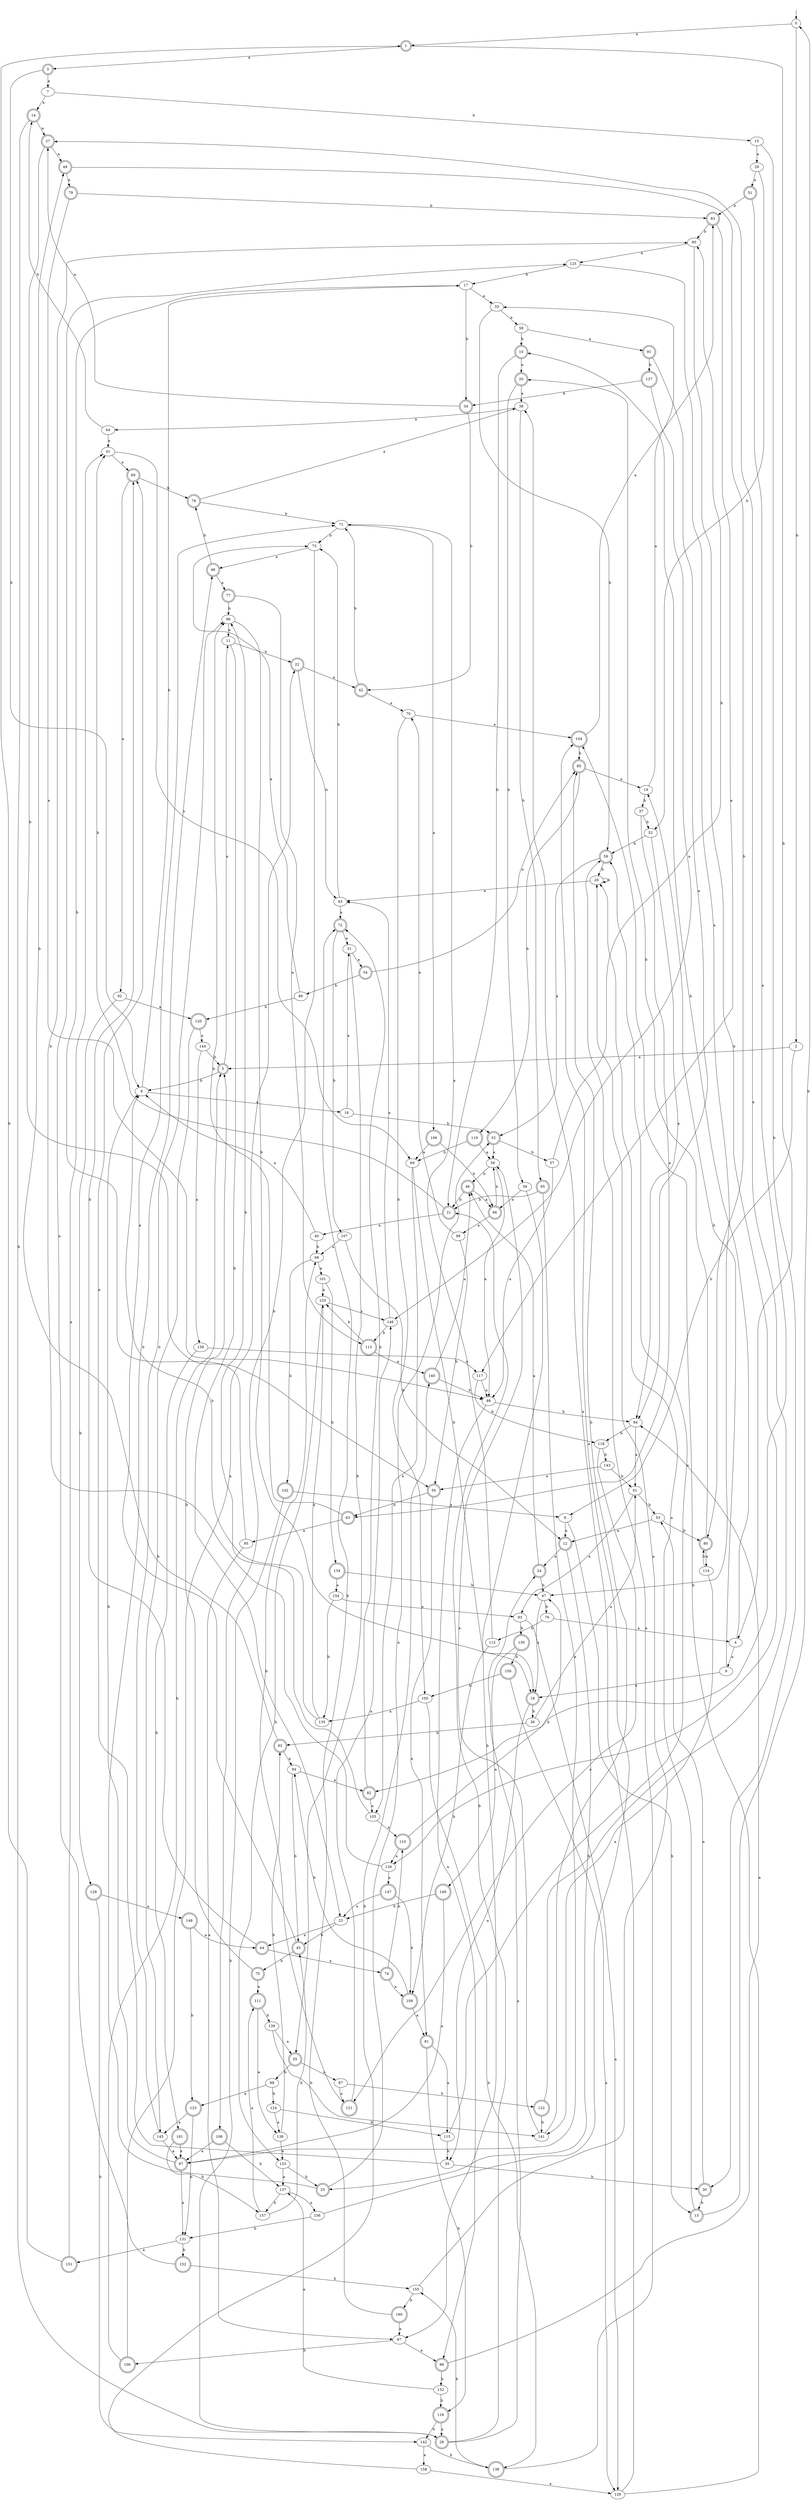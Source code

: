 digraph RandomDFA {
  __start0 [label="", shape=none];
  __start0 -> 0 [label=""];
  0 [shape=circle]
  0 -> 1 [label="a"]
  0 -> 2 [label="b"]
  1 [shape=doublecircle]
  1 -> 3 [label="a"]
  1 -> 4 [label="b"]
  2
  2 -> 5 [label="a"]
  2 -> 6 [label="b"]
  3 [shape=doublecircle]
  3 -> 7 [label="a"]
  3 -> 8 [label="b"]
  4
  4 -> 9 [label="a"]
  4 -> 10 [label="b"]
  5 [shape=doublecircle]
  5 -> 11 [label="a"]
  5 -> 8 [label="b"]
  6
  6 -> 12 [label="a"]
  6 -> 13 [label="b"]
  7
  7 -> 14 [label="a"]
  7 -> 15 [label="b"]
  8
  8 -> 16 [label="a"]
  8 -> 17 [label="b"]
  9
  9 -> 18 [label="a"]
  9 -> 19 [label="b"]
  10 [shape=doublecircle]
  10 -> 20 [label="a"]
  10 -> 21 [label="b"]
  11
  11 -> 22 [label="a"]
  11 -> 23 [label="b"]
  12 [shape=doublecircle]
  12 -> 24 [label="a"]
  12 -> 25 [label="b"]
  13 [shape=doublecircle]
  13 -> 26 [label="a"]
  13 -> 0 [label="b"]
  14 [shape=doublecircle]
  14 -> 27 [label="a"]
  14 -> 28 [label="b"]
  15
  15 -> 29 [label="a"]
  15 -> 30 [label="b"]
  16
  16 -> 31 [label="a"]
  16 -> 32 [label="b"]
  17
  17 -> 33 [label="a"]
  17 -> 34 [label="b"]
  18 [shape=doublecircle]
  18 -> 35 [label="a"]
  18 -> 36 [label="b"]
  19
  19 -> 33 [label="a"]
  19 -> 37 [label="b"]
  20 [shape=doublecircle]
  20 -> 38 [label="a"]
  20 -> 39 [label="b"]
  21 [shape=doublecircle]
  21 -> 40 [label="a"]
  21 -> 41 [label="b"]
  22 [shape=doublecircle]
  22 -> 42 [label="a"]
  22 -> 43 [label="b"]
  23
  23 -> 44 [label="a"]
  23 -> 45 [label="b"]
  24 [shape=doublecircle]
  24 -> 46 [label="a"]
  24 -> 47 [label="b"]
  25 [shape=doublecircle]
  25 -> 32 [label="a"]
  25 -> 48 [label="b"]
  26
  26 -> 43 [label="a"]
  26 -> 26 [label="b"]
  27 [shape=doublecircle]
  27 -> 49 [label="a"]
  27 -> 50 [label="b"]
  28 [shape=doublecircle]
  28 -> 24 [label="a"]
  28 -> 21 [label="b"]
  29
  29 -> 51 [label="a"]
  29 -> 52 [label="b"]
  30 [shape=doublecircle]
  30 -> 53 [label="a"]
  30 -> 13 [label="b"]
  31
  31 -> 54 [label="a"]
  31 -> 55 [label="b"]
  32 [shape=doublecircle]
  32 -> 56 [label="a"]
  32 -> 57 [label="b"]
  33
  33 -> 58 [label="a"]
  33 -> 59 [label="b"]
  34 [shape=doublecircle]
  34 -> 27 [label="a"]
  34 -> 42 [label="b"]
  35
  35 -> 60 [label="a"]
  35 -> 30 [label="b"]
  36
  36 -> 61 [label="a"]
  36 -> 62 [label="b"]
  37
  37 -> 63 [label="a"]
  37 -> 52 [label="b"]
  38
  38 -> 64 [label="a"]
  38 -> 65 [label="b"]
  39
  39 -> 66 [label="a"]
  39 -> 67 [label="b"]
  40
  40 -> 8 [label="a"]
  40 -> 68 [label="b"]
  41
  41 -> 60 [label="a"]
  41 -> 69 [label="b"]
  42 [shape=doublecircle]
  42 -> 70 [label="a"]
  42 -> 71 [label="b"]
  43
  43 -> 72 [label="a"]
  43 -> 73 [label="b"]
  44 [shape=doublecircle]
  44 -> 74 [label="a"]
  44 -> 60 [label="b"]
  45 [shape=doublecircle]
  45 -> 71 [label="a"]
  45 -> 75 [label="b"]
  46 [shape=doublecircle]
  46 -> 66 [label="a"]
  46 -> 21 [label="b"]
  47
  47 -> 18 [label="a"]
  47 -> 76 [label="b"]
  48 [shape=doublecircle]
  48 -> 77 [label="a"]
  48 -> 78 [label="b"]
  49 [shape=doublecircle]
  49 -> 79 [label="a"]
  49 -> 80 [label="b"]
  50 [shape=doublecircle]
  50 -> 81 [label="a"]
  50 -> 63 [label="b"]
  51 [shape=doublecircle]
  51 -> 82 [label="a"]
  51 -> 83 [label="b"]
  52
  52 -> 84 [label="a"]
  52 -> 59 [label="b"]
  53
  53 -> 12 [label="a"]
  53 -> 80 [label="b"]
  54 [shape=doublecircle]
  54 -> 85 [label="a"]
  54 -> 86 [label="b"]
  55 [shape=doublecircle]
  55 -> 87 [label="a"]
  55 -> 88 [label="b"]
  56
  56 -> 89 [label="a"]
  56 -> 46 [label="b"]
  57
  57 -> 89 [label="a"]
  57 -> 90 [label="b"]
  58
  58 -> 91 [label="a"]
  58 -> 10 [label="b"]
  59 [shape=doublecircle]
  59 -> 32 [label="a"]
  59 -> 26 [label="b"]
  60 [shape=doublecircle]
  60 -> 92 [label="a"]
  60 -> 78 [label="b"]
  61
  61 -> 93 [label="a"]
  61 -> 53 [label="b"]
  62 [shape=doublecircle]
  62 -> 94 [label="a"]
  62 -> 49 [label="b"]
  63 [shape=doublecircle]
  63 -> 95 [label="a"]
  63 -> 96 [label="b"]
  64
  64 -> 41 [label="a"]
  64 -> 14 [label="b"]
  65 [shape=doublecircle]
  65 -> 97 [label="a"]
  65 -> 21 [label="b"]
  66 [shape=doublecircle]
  66 -> 98 [label="a"]
  66 -> 56 [label="b"]
  67
  67 -> 99 [label="a"]
  67 -> 100 [label="b"]
  68
  68 -> 101 [label="a"]
  68 -> 102 [label="b"]
  69
  69 -> 103 [label="a"]
  69 -> 18 [label="b"]
  70
  70 -> 104 [label="a"]
  70 -> 105 [label="b"]
  71
  71 -> 106 [label="a"]
  71 -> 73 [label="b"]
  72 [shape=doublecircle]
  72 -> 31 [label="a"]
  72 -> 107 [label="b"]
  73
  73 -> 48 [label="a"]
  73 -> 108 [label="b"]
  74 [shape=doublecircle]
  74 -> 109 [label="a"]
  74 -> 110 [label="b"]
  75 [shape=doublecircle]
  75 -> 111 [label="a"]
  75 -> 5 [label="b"]
  76
  76 -> 4 [label="a"]
  76 -> 112 [label="b"]
  77 [shape=doublecircle]
  77 -> 113 [label="a"]
  77 -> 96 [label="b"]
  78 [shape=doublecircle]
  78 -> 38 [label="a"]
  78 -> 71 [label="b"]
  79 [shape=doublecircle]
  79 -> 89 [label="a"]
  79 -> 83 [label="b"]
  80 [shape=doublecircle]
  80 -> 114 [label="a"]
  80 -> 20 [label="b"]
  81 [shape=doublecircle]
  81 -> 115 [label="a"]
  81 -> 116 [label="b"]
  82 [shape=doublecircle]
  82 -> 103 [label="a"]
  82 -> 72 [label="b"]
  83 [shape=doublecircle]
  83 -> 117 [label="a"]
  83 -> 90 [label="b"]
  84
  84 -> 61 [label="a"]
  84 -> 118 [label="b"]
  85 [shape=doublecircle]
  85 -> 19 [label="a"]
  85 -> 119 [label="b"]
  86
  86 -> 73 [label="a"]
  86 -> 120 [label="b"]
  87
  87 -> 121 [label="a"]
  87 -> 122 [label="b"]
  88
  88 -> 123 [label="a"]
  88 -> 124 [label="b"]
  89
  89 -> 99 [label="a"]
  89 -> 84 [label="b"]
  90
  90 -> 125 [label="a"]
  90 -> 126 [label="b"]
  91 [shape=doublecircle]
  91 -> 84 [label="a"]
  91 -> 127 [label="b"]
  92
  92 -> 120 [label="a"]
  92 -> 128 [label="b"]
  93
  93 -> 129 [label="a"]
  93 -> 130 [label="b"]
  94
  94 -> 82 [label="a"]
  94 -> 45 [label="b"]
  95
  95 -> 67 [label="a"]
  95 -> 17 [label="b"]
  96
  96 -> 11 [label="a"]
  96 -> 18 [label="b"]
  97 [shape=doublecircle]
  97 -> 131 [label="a"]
  97 -> 8 [label="b"]
  98
  98 -> 70 [label="a"]
  98 -> 50 [label="b"]
  99 [shape=doublecircle]
  99 -> 84 [label="a"]
  99 -> 132 [label="b"]
  100 [shape=doublecircle]
  100 -> 22 [label="a"]
  100 -> 5 [label="b"]
  101
  101 -> 133 [label="a"]
  101 -> 134 [label="b"]
  102 [shape=doublecircle]
  102 -> 6 [label="a"]
  102 -> 28 [label="b"]
  103
  103 -> 110 [label="a"]
  103 -> 96 [label="b"]
  104 [shape=doublecircle]
  104 -> 83 [label="a"]
  104 -> 85 [label="b"]
  105
  105 -> 135 [label="a"]
  105 -> 136 [label="b"]
  106 [shape=doublecircle]
  106 -> 69 [label="a"]
  106 -> 66 [label="b"]
  107
  107 -> 68 [label="a"]
  107 -> 12 [label="b"]
  108 [shape=doublecircle]
  108 -> 97 [label="a"]
  108 -> 137 [label="b"]
  109 [shape=doublecircle]
  109 -> 81 [label="a"]
  109 -> 94 [label="b"]
  110 [shape=doublecircle]
  110 -> 126 [label="a"]
  110 -> 47 [label="b"]
  111 [shape=doublecircle]
  111 -> 138 [label="a"]
  111 -> 139 [label="b"]
  112
  112 -> 71 [label="a"]
  112 -> 109 [label="b"]
  113 [shape=doublecircle]
  113 -> 140 [label="a"]
  113 -> 133 [label="b"]
  114
  114 -> 141 [label="a"]
  114 -> 80 [label="b"]
  115
  115 -> 59 [label="a"]
  115 -> 35 [label="b"]
  116 [shape=doublecircle]
  116 -> 28 [label="a"]
  116 -> 142 [label="b"]
  117
  117 -> 89 [label="a"]
  117 -> 118 [label="b"]
  118
  118 -> 121 [label="a"]
  118 -> 143 [label="b"]
  119 [shape=doublecircle]
  119 -> 56 [label="a"]
  119 -> 69 [label="b"]
  120 [shape=doublecircle]
  120 -> 144 [label="a"]
  120 -> 145 [label="b"]
  121 [shape=doublecircle]
  121 -> 146 [label="a"]
  121 -> 68 [label="b"]
  122 [shape=doublecircle]
  122 -> 27 [label="a"]
  122 -> 141 [label="b"]
  123 [shape=doublecircle]
  123 -> 145 [label="a"]
  123 -> 131 [label="b"]
  124
  124 -> 138 [label="a"]
  124 -> 115 [label="b"]
  125
  125 -> 47 [label="a"]
  125 -> 17 [label="b"]
  126
  126 -> 147 [label="a"]
  126 -> 90 [label="b"]
  127 [shape=doublecircle]
  127 -> 146 [label="a"]
  127 -> 34 [label="b"]
  128 [shape=doublecircle]
  128 -> 148 [label="a"]
  128 -> 142 [label="b"]
  129
  129 -> 38 [label="a"]
  129 -> 104 [label="b"]
  130 [shape=doublecircle]
  130 -> 149 [label="a"]
  130 -> 150 [label="b"]
  131
  131 -> 151 [label="a"]
  131 -> 152 [label="b"]
  132
  132 -> 137 [label="a"]
  132 -> 116 [label="b"]
  133
  133 -> 146 [label="a"]
  133 -> 153 [label="b"]
  134 [shape=doublecircle]
  134 -> 154 [label="a"]
  134 -> 47 [label="b"]
  135
  135 -> 133 [label="a"]
  135 -> 8 [label="b"]
  136 [shape=doublecircle]
  136 -> 59 [label="a"]
  136 -> 155 [label="b"]
  137
  137 -> 156 [label="a"]
  137 -> 157 [label="b"]
  138
  138 -> 153 [label="a"]
  138 -> 62 [label="b"]
  139
  139 -> 55 [label="a"]
  139 -> 141 [label="b"]
  140 [shape=doublecircle]
  140 -> 46 [label="a"]
  140 -> 89 [label="b"]
  141
  141 -> 56 [label="a"]
  141 -> 85 [label="b"]
  142
  142 -> 158 [label="a"]
  142 -> 136 [label="b"]
  143
  143 -> 50 [label="a"]
  143 -> 61 [label="b"]
  144
  144 -> 159 [label="a"]
  144 -> 5 [label="b"]
  145
  145 -> 97 [label="a"]
  145 -> 96 [label="b"]
  146
  146 -> 43 [label="a"]
  146 -> 113 [label="b"]
  147 [shape=doublecircle]
  147 -> 23 [label="a"]
  147 -> 109 [label="b"]
  148 [shape=doublecircle]
  148 -> 44 [label="a"]
  148 -> 123 [label="b"]
  149 [shape=doublecircle]
  149 -> 97 [label="a"]
  149 -> 23 [label="b"]
  150 [shape=doublecircle]
  150 -> 129 [label="a"]
  150 -> 105 [label="b"]
  151 [shape=doublecircle]
  151 -> 41 [label="a"]
  151 -> 1 [label="b"]
  152 [shape=doublecircle]
  152 -> 125 [label="a"]
  152 -> 155 [label="b"]
  153
  153 -> 137 [label="a"]
  153 -> 25 [label="b"]
  154
  154 -> 93 [label="a"]
  154 -> 135 [label="b"]
  155
  155 -> 26 [label="a"]
  155 -> 160 [label="b"]
  156
  156 -> 104 [label="a"]
  156 -> 131 [label="b"]
  157
  157 -> 111 [label="a"]
  157 -> 45 [label="b"]
  158
  158 -> 129 [label="a"]
  158 -> 140 [label="b"]
  159
  159 -> 117 [label="a"]
  159 -> 161 [label="b"]
  160 [shape=doublecircle]
  160 -> 67 [label="a"]
  160 -> 72 [label="b"]
  161 [shape=doublecircle]
  161 -> 97 [label="a"]
  161 -> 157 [label="b"]
}
